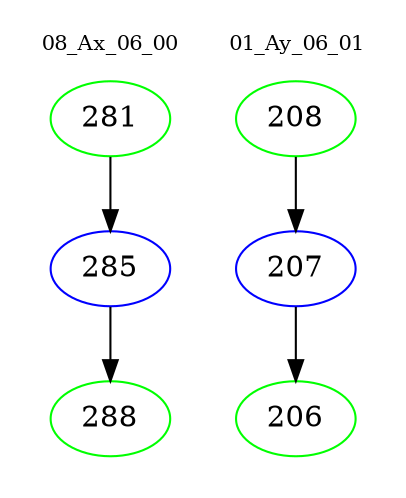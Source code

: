 digraph{
subgraph cluster_0 {
color = white
label = "08_Ax_06_00";
fontsize=10;
T0_281 [label="281", color="green"]
T0_281 -> T0_285 [color="black"]
T0_285 [label="285", color="blue"]
T0_285 -> T0_288 [color="black"]
T0_288 [label="288", color="green"]
}
subgraph cluster_1 {
color = white
label = "01_Ay_06_01";
fontsize=10;
T1_208 [label="208", color="green"]
T1_208 -> T1_207 [color="black"]
T1_207 [label="207", color="blue"]
T1_207 -> T1_206 [color="black"]
T1_206 [label="206", color="green"]
}
}
